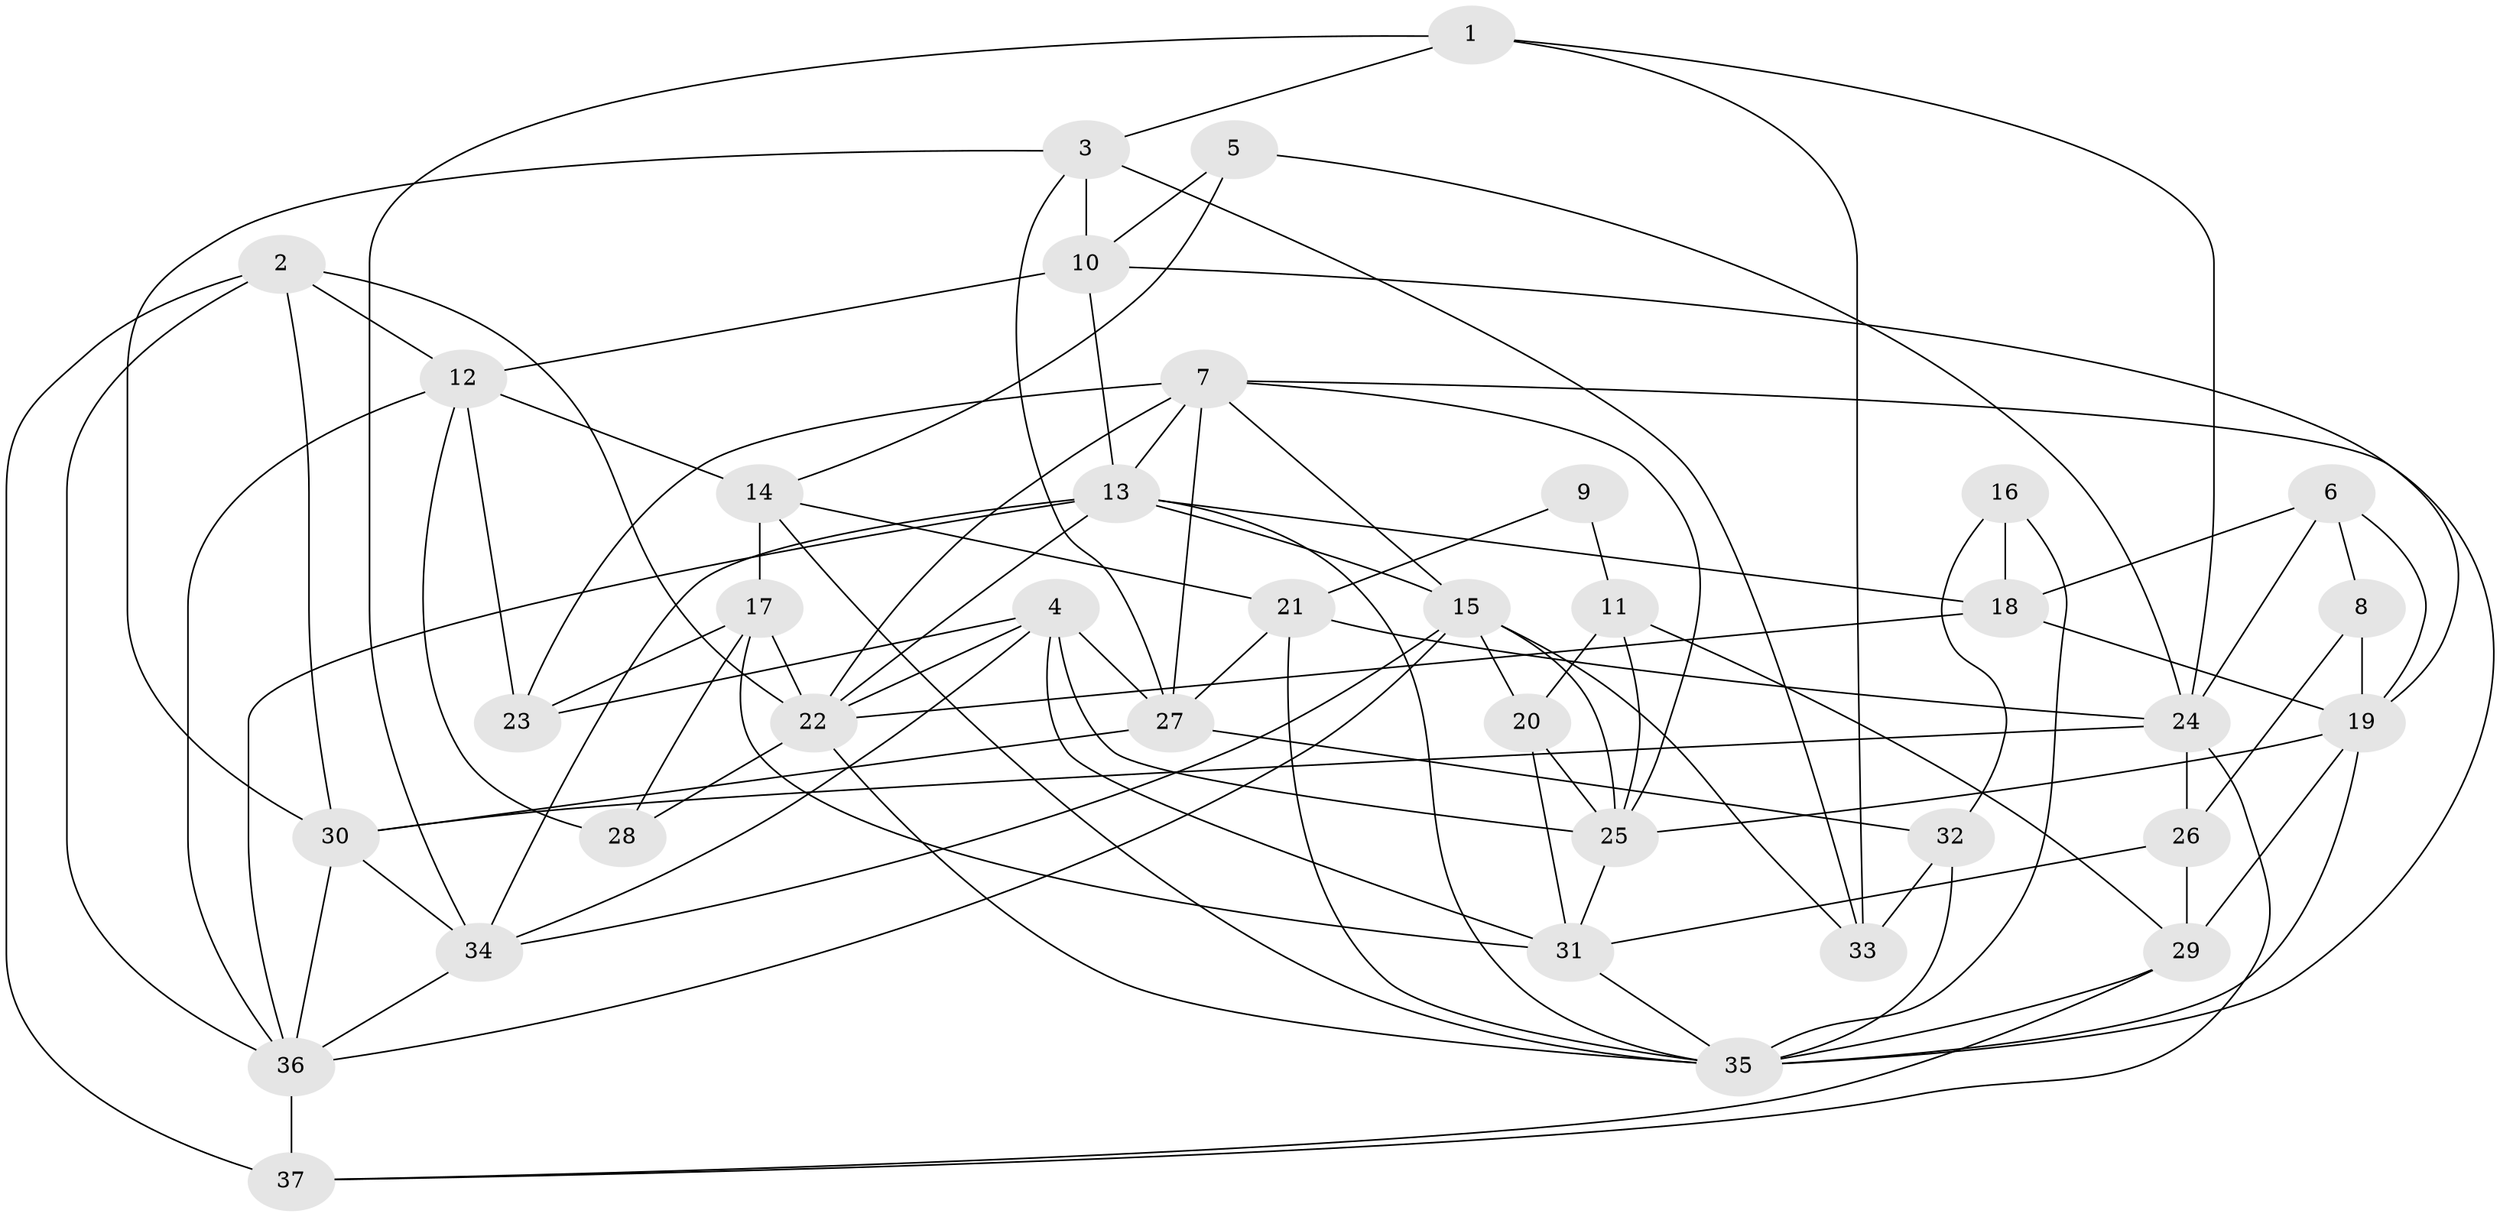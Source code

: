 // original degree distribution, {8: 0.0273972602739726, 4: 0.3424657534246575, 2: 0.1506849315068493, 3: 0.2054794520547945, 5: 0.1917808219178082, 6: 0.0684931506849315, 9: 0.0136986301369863}
// Generated by graph-tools (version 1.1) at 2025/02/03/09/25 03:02:06]
// undirected, 37 vertices, 97 edges
graph export_dot {
graph [start="1"]
  node [color=gray90,style=filled];
  1;
  2;
  3;
  4;
  5;
  6;
  7;
  8;
  9;
  10;
  11;
  12;
  13;
  14;
  15;
  16;
  17;
  18;
  19;
  20;
  21;
  22;
  23;
  24;
  25;
  26;
  27;
  28;
  29;
  30;
  31;
  32;
  33;
  34;
  35;
  36;
  37;
  1 -- 3 [weight=1.0];
  1 -- 24 [weight=1.0];
  1 -- 33 [weight=1.0];
  1 -- 34 [weight=1.0];
  2 -- 12 [weight=1.0];
  2 -- 22 [weight=1.0];
  2 -- 30 [weight=1.0];
  2 -- 36 [weight=1.0];
  2 -- 37 [weight=1.0];
  3 -- 10 [weight=1.0];
  3 -- 27 [weight=1.0];
  3 -- 30 [weight=1.0];
  3 -- 33 [weight=1.0];
  4 -- 22 [weight=1.0];
  4 -- 23 [weight=1.0];
  4 -- 25 [weight=1.0];
  4 -- 27 [weight=1.0];
  4 -- 31 [weight=1.0];
  4 -- 34 [weight=1.0];
  5 -- 10 [weight=1.0];
  5 -- 14 [weight=1.0];
  5 -- 24 [weight=1.0];
  6 -- 8 [weight=1.0];
  6 -- 18 [weight=1.0];
  6 -- 19 [weight=1.0];
  6 -- 24 [weight=1.0];
  7 -- 13 [weight=1.0];
  7 -- 15 [weight=1.0];
  7 -- 22 [weight=1.0];
  7 -- 23 [weight=1.0];
  7 -- 25 [weight=1.0];
  7 -- 27 [weight=3.0];
  7 -- 35 [weight=1.0];
  8 -- 19 [weight=1.0];
  8 -- 26 [weight=1.0];
  9 -- 11 [weight=1.0];
  9 -- 21 [weight=1.0];
  10 -- 12 [weight=2.0];
  10 -- 13 [weight=1.0];
  10 -- 19 [weight=1.0];
  11 -- 20 [weight=1.0];
  11 -- 25 [weight=1.0];
  11 -- 29 [weight=1.0];
  12 -- 14 [weight=2.0];
  12 -- 23 [weight=1.0];
  12 -- 28 [weight=1.0];
  12 -- 36 [weight=1.0];
  13 -- 15 [weight=1.0];
  13 -- 18 [weight=1.0];
  13 -- 22 [weight=1.0];
  13 -- 34 [weight=1.0];
  13 -- 35 [weight=1.0];
  13 -- 36 [weight=2.0];
  14 -- 17 [weight=2.0];
  14 -- 21 [weight=1.0];
  14 -- 35 [weight=1.0];
  15 -- 20 [weight=1.0];
  15 -- 25 [weight=1.0];
  15 -- 33 [weight=1.0];
  15 -- 34 [weight=1.0];
  15 -- 36 [weight=1.0];
  16 -- 18 [weight=1.0];
  16 -- 32 [weight=1.0];
  16 -- 35 [weight=1.0];
  17 -- 22 [weight=1.0];
  17 -- 23 [weight=1.0];
  17 -- 28 [weight=1.0];
  17 -- 31 [weight=2.0];
  18 -- 19 [weight=1.0];
  18 -- 22 [weight=1.0];
  19 -- 25 [weight=1.0];
  19 -- 29 [weight=2.0];
  19 -- 35 [weight=1.0];
  20 -- 25 [weight=1.0];
  20 -- 31 [weight=1.0];
  21 -- 24 [weight=1.0];
  21 -- 27 [weight=1.0];
  21 -- 35 [weight=1.0];
  22 -- 28 [weight=1.0];
  22 -- 35 [weight=1.0];
  24 -- 26 [weight=1.0];
  24 -- 30 [weight=1.0];
  24 -- 37 [weight=1.0];
  25 -- 31 [weight=1.0];
  26 -- 29 [weight=1.0];
  26 -- 31 [weight=2.0];
  27 -- 30 [weight=1.0];
  27 -- 32 [weight=1.0];
  29 -- 35 [weight=1.0];
  29 -- 37 [weight=1.0];
  30 -- 34 [weight=1.0];
  30 -- 36 [weight=1.0];
  31 -- 35 [weight=1.0];
  32 -- 33 [weight=2.0];
  32 -- 35 [weight=1.0];
  34 -- 36 [weight=1.0];
  36 -- 37 [weight=2.0];
}
